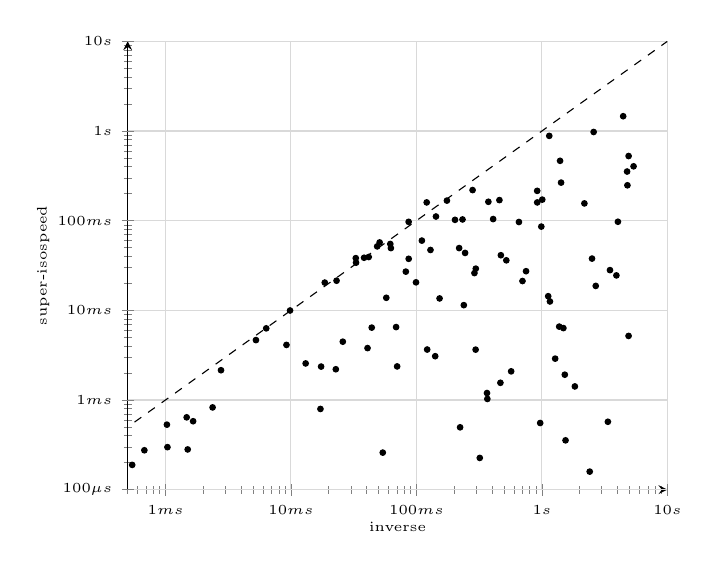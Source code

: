 \begin{tikzpicture}
\begin{axis}[
	font = \tiny,
	axis lines = left,
	axis lines = left,
	grid = major,
	grid style = {draw=gray!30},
	xmode = log,
	ymode = log,
	ymin = 0.1,
	ymax = 10000,
	xmin = 0.5,
	xmax = 10000,
	xlabel = {inverse},
	ylabel = {super-isospeed},
	label shift = {-6pt},
	% log ticks with fixed point,
	xtick = {0.1, 1, 10, 100, 1000, 10000, 100000, 1000000, 10000000},
	ytick = {0.1, 1, 10, 100, 1000, 10000, 100000, 1000000, 10000000},
	xticklabels = \empty,
	yticklabels = \empty,
	extra x ticks = {0.1, 1, 10, 100, 1000, 10000, 60000, 600000, 1800000, 3600000},
	extra x tick labels = {$100 {\mu}s$, $1 ms$, $10 ms$, $100 ms$, $1 s$, $10 s$, $1 m.$, $10 m.$, $30 m.$, $1 h$},
	extra y ticks = {0.1, 1, 10, 100, 1000, 10000, 60000, 600000, 1800000, 3600000},
	extra y tick labels = {$100 {\mu}s$, $1 ms$, $10 ms$, $100 ms$, $1 s$, $10 s$, $1 m.$, $10 m.$, $30 m.$, $1 h$},
]
	\addplot [only marks, mark size=1pt] coordinates {
		(17.4, 2.359)
		(1007.123, 171.695)
		(38.283, 38.589)
		(1.504, 0.281)
		(233.096, 103.219)
		(13.104, 2.558)
		(17.189, 0.795)
		(1.037, 0.298)
		(989.852, 85.917)
		(917.461, 215.107)
		(408.983, 104.224)
		(23.093, 21.407)
		(1122.859, 14.381)
		(53.934, 0.259)
		(969.679, 0.554)
		(238.728, 11.431)
		(467.29, 1.556)
		(141.22, 3.08)
		(1276.283, 2.894)
		(1374.804, 6.585)
		(700.716, 21.239)
		(40.781, 3.793)
		(25.904, 4.472)
		(297.352, 29.163)
		(471.237, 41.184)
		(1145.169, 882.835)
		(2.771, 2.149)
		(121.843, 3.655)
		(458.832, 169.656)
		(0.543, 0.189)
		(48.673, 51.658)
		(1.027, 0.531)
		(569.045, 2.088)
		(244.392, 43.676)
		(18.609, 20.393)
		(1832.188, 1.417)
		(280.412, 219.434)
		(41.702, 39.358)
		(32.873, 38.205)
		(0.679, 0.275)
		(1543.99, 0.355)
		(374.628, 162.487)
		(86.806, 37.574)
		(290.158, 26.043)
		(2182.442, 155.848)
		(86.717, 97.063)
		(22.797, 2.203)
		(1159.59, 12.561)
		(2586.058, 975.438)
		(1.476, 0.641)
		(152.986, 13.58)
		(1396.6, 465.127)
		(129.469, 47.13)
		(1522.967, 1.916)
		(365.314, 1.196)
		(656.476, 96.669)
		(99.294, 20.529)
		(367.759, 1.028)
		(68.899, 6.506)
		(57.542, 13.807)
		(3489.94, 28.091)
		(110.554, 59.955)
		(296.533, 3.646)
		(70.224, 2.37)
		(223.001, 0.496)
		(62.603, 49.454)
		(520.83, 36.129)
		(918.341, 159.809)
		(5380.945, 403.847)
		(1484.178, 6.339)
		(5.262, 4.659)
		(3926.872, 24.536)
		(4445.982, 1462.299)
		(203.07, 102.154)
		(1422.6, 265.812)
		(4913.051, 525.984)
		(4909.692, 5.185)
		(3358.602, 0.572)
		(319.988, 0.226)
		(6.354, 6.299)
		(2.375, 0.827)
		(747.984, 27.332)
		(120.817, 159.897)
		(219.119, 49.48)
		(2687.818, 18.733)
		(9.212, 4.116)
		(143.188, 111.307)
		(9.841, 9.962)
		(175.058, 167.434)
		(4806.919, 248.09)
		(2510.194, 37.772)
		(44.037, 6.417)
		(33.034, 34.003)
		(50.919, 57.227)
		(61.927, 55.006)
		(2405.736, 0.159)
		(4036.474, 97.278)
		(4777.873, 353.294)
		(82.344, 27.026)
		(1.661, 0.58)
	};
	\addplot+ [mark=none, black, dashed, domain=0.1:10000] {x};
\end{axis}
\end{tikzpicture}

